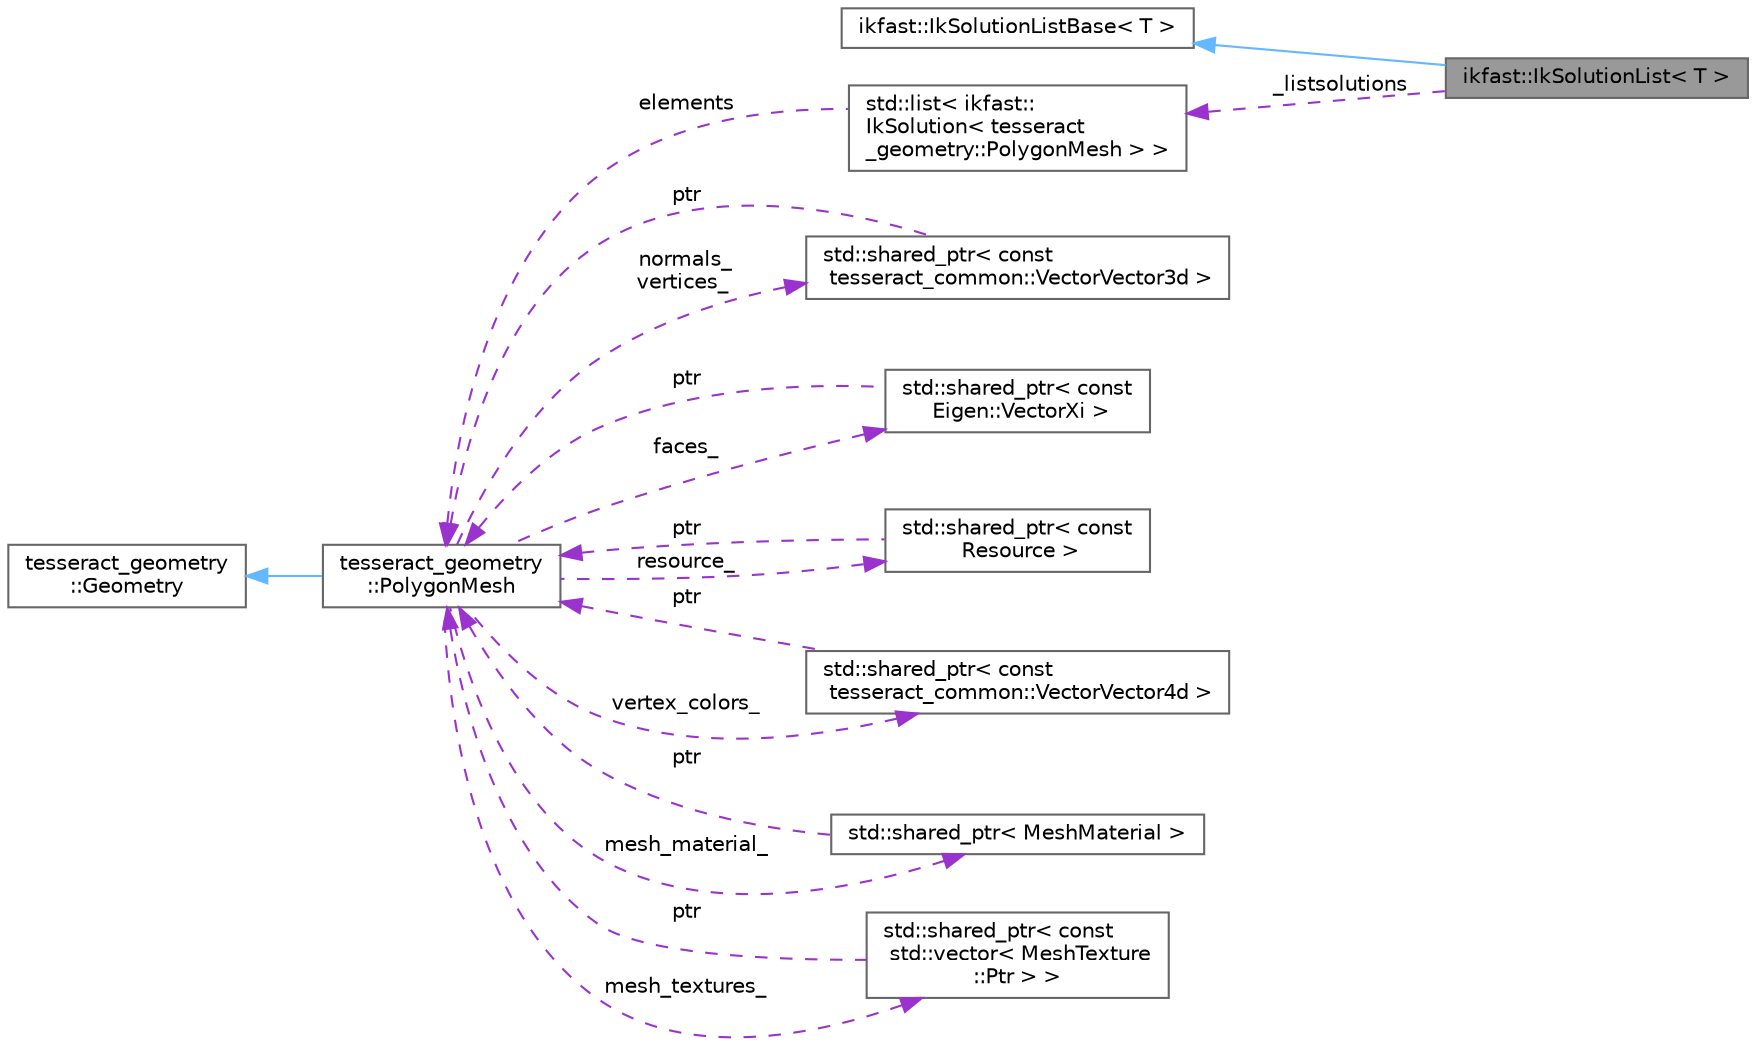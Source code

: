 digraph "ikfast::IkSolutionList&lt; T &gt;"
{
 // LATEX_PDF_SIZE
  bgcolor="transparent";
  edge [fontname=Helvetica,fontsize=10,labelfontname=Helvetica,labelfontsize=10];
  node [fontname=Helvetica,fontsize=10,shape=box,height=0.2,width=0.4];
  rankdir="LR";
  Node1 [label="ikfast::IkSolutionList\< T \>",height=0.2,width=0.4,color="gray40", fillcolor="grey60", style="filled", fontcolor="black",tooltip="Default implementation of IkSolutionListBase."];
  Node2 -> Node1 [dir="back",color="steelblue1",style="solid"];
  Node2 [label="ikfast::IkSolutionListBase\< T \>",height=0.2,width=0.4,color="gray40", fillcolor="white", style="filled",URL="$d7/d2e/classikfast_1_1IkSolutionListBase.html",tooltip="manages all the solutions"];
  Node3 -> Node1 [dir="back",color="darkorchid3",style="dashed",label=" _listsolutions" ];
  Node3 [label="std::list\< ikfast::\lIkSolution\< tesseract\l_geometry::PolygonMesh \> \>",height=0.2,width=0.4,color="gray40", fillcolor="white", style="filled",tooltip=" "];
  Node4 -> Node3 [dir="back",color="darkorchid3",style="dashed",label=" elements" ];
  Node4 [label="tesseract_geometry\l::PolygonMesh",height=0.2,width=0.4,color="gray40", fillcolor="white", style="filled",URL="$d8/dc9/classtesseract__geometry_1_1PolygonMesh.html",tooltip=" "];
  Node5 -> Node4 [dir="back",color="steelblue1",style="solid"];
  Node5 [label="tesseract_geometry\l::Geometry",height=0.2,width=0.4,color="gray40", fillcolor="white", style="filled",URL="$df/d1a/classtesseract__geometry_1_1Geometry.html",tooltip=" "];
  Node6 -> Node4 [dir="back",color="darkorchid3",style="dashed",label=" normals_\nvertices_" ];
  Node6 [label="std::shared_ptr\< const\l tesseract_common::VectorVector3d \>",height=0.2,width=0.4,color="gray40", fillcolor="white", style="filled",tooltip=" "];
  Node4 -> Node6 [dir="back",color="darkorchid3",style="dashed",label=" ptr" ];
  Node7 -> Node4 [dir="back",color="darkorchid3",style="dashed",label=" faces_" ];
  Node7 [label="std::shared_ptr\< const\l Eigen::VectorXi \>",height=0.2,width=0.4,color="gray40", fillcolor="white", style="filled",tooltip=" "];
  Node4 -> Node7 [dir="back",color="darkorchid3",style="dashed",label=" ptr" ];
  Node8 -> Node4 [dir="back",color="darkorchid3",style="dashed",label=" resource_" ];
  Node8 [label="std::shared_ptr\< const\l Resource \>",height=0.2,width=0.4,color="gray40", fillcolor="white", style="filled",tooltip=" "];
  Node4 -> Node8 [dir="back",color="darkorchid3",style="dashed",label=" ptr" ];
  Node9 -> Node4 [dir="back",color="darkorchid3",style="dashed",label=" vertex_colors_" ];
  Node9 [label="std::shared_ptr\< const\l tesseract_common::VectorVector4d \>",height=0.2,width=0.4,color="gray40", fillcolor="white", style="filled",tooltip=" "];
  Node4 -> Node9 [dir="back",color="darkorchid3",style="dashed",label=" ptr" ];
  Node10 -> Node4 [dir="back",color="darkorchid3",style="dashed",label=" mesh_material_" ];
  Node10 [label="std::shared_ptr\< MeshMaterial \>",height=0.2,width=0.4,color="gray40", fillcolor="white", style="filled",tooltip=" "];
  Node4 -> Node10 [dir="back",color="darkorchid3",style="dashed",label=" ptr" ];
  Node11 -> Node4 [dir="back",color="darkorchid3",style="dashed",label=" mesh_textures_" ];
  Node11 [label="std::shared_ptr\< const\l std::vector\< MeshTexture\l::Ptr \> \>",height=0.2,width=0.4,color="gray40", fillcolor="white", style="filled",tooltip=" "];
  Node4 -> Node11 [dir="back",color="darkorchid3",style="dashed",label=" ptr" ];
}

